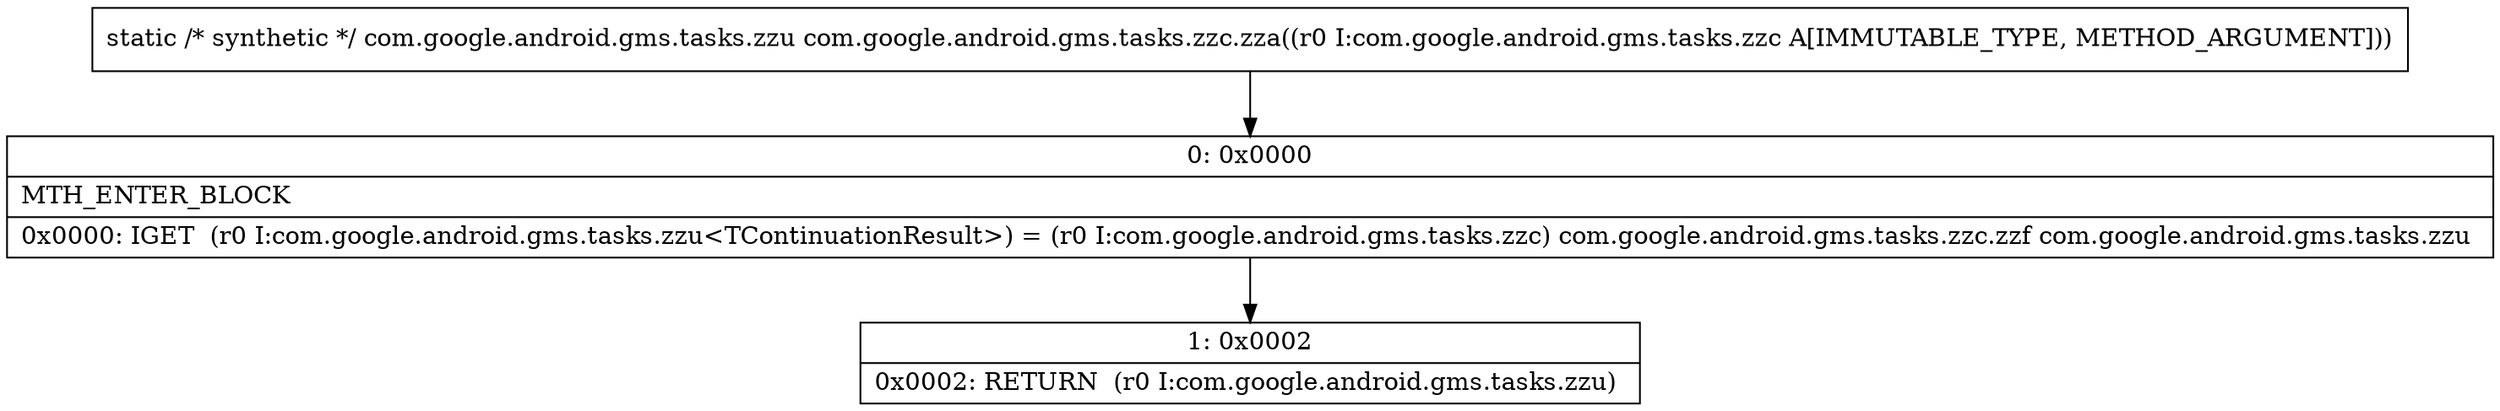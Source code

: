digraph "CFG forcom.google.android.gms.tasks.zzc.zza(Lcom\/google\/android\/gms\/tasks\/zzc;)Lcom\/google\/android\/gms\/tasks\/zzu;" {
Node_0 [shape=record,label="{0\:\ 0x0000|MTH_ENTER_BLOCK\l|0x0000: IGET  (r0 I:com.google.android.gms.tasks.zzu\<TContinuationResult\>) = (r0 I:com.google.android.gms.tasks.zzc) com.google.android.gms.tasks.zzc.zzf com.google.android.gms.tasks.zzu \l}"];
Node_1 [shape=record,label="{1\:\ 0x0002|0x0002: RETURN  (r0 I:com.google.android.gms.tasks.zzu) \l}"];
MethodNode[shape=record,label="{static \/* synthetic *\/ com.google.android.gms.tasks.zzu com.google.android.gms.tasks.zzc.zza((r0 I:com.google.android.gms.tasks.zzc A[IMMUTABLE_TYPE, METHOD_ARGUMENT])) }"];
MethodNode -> Node_0;
Node_0 -> Node_1;
}

